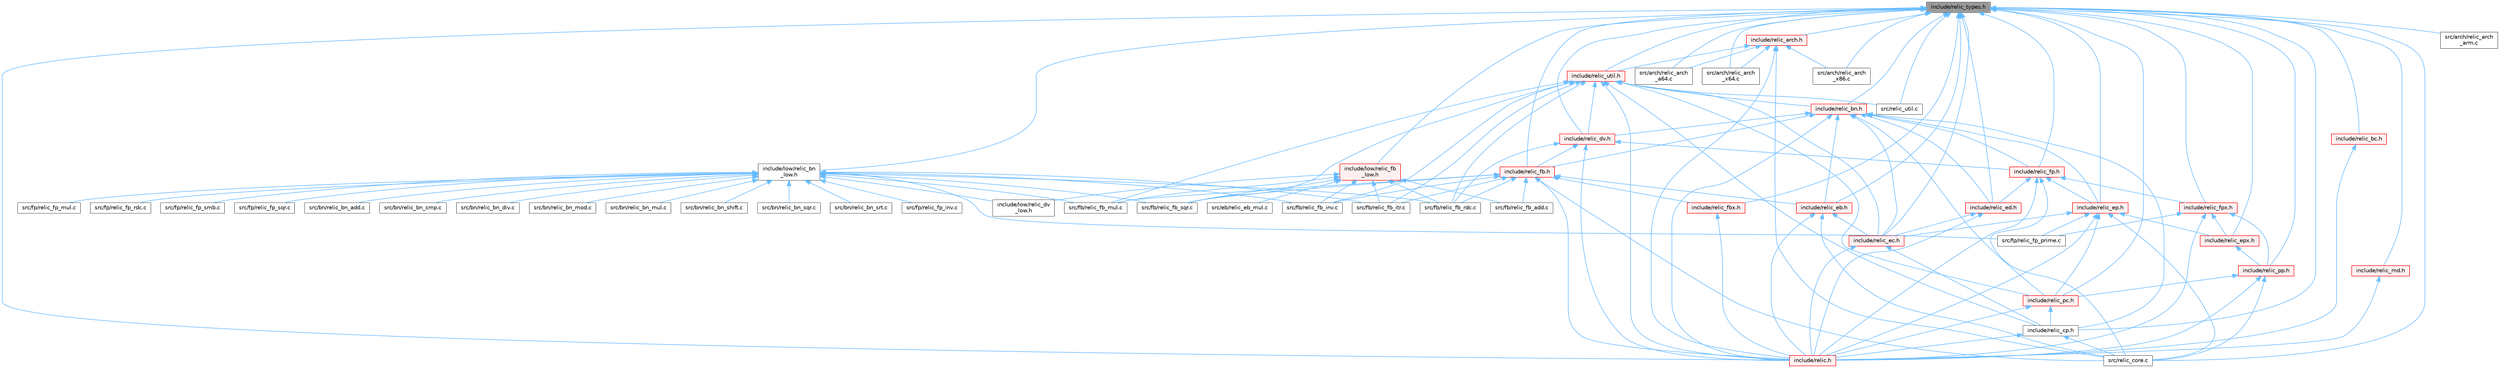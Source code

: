 digraph "include/relic_types.h"
{
 // LATEX_PDF_SIZE
  bgcolor="transparent";
  edge [fontname=Helvetica,fontsize=10,labelfontname=Helvetica,labelfontsize=10];
  node [fontname=Helvetica,fontsize=10,shape=box,height=0.2,width=0.4];
  Node1 [id="Node000001",label="include/relic_types.h",height=0.2,width=0.4,color="gray40", fillcolor="grey60", style="filled", fontcolor="black",tooltip=" "];
  Node1 -> Node2 [id="edge1_Node000001_Node000002",dir="back",color="steelblue1",style="solid",tooltip=" "];
  Node2 [id="Node000002",label="include/low/relic_bn\l_low.h",height=0.2,width=0.4,color="grey40", fillcolor="white", style="filled",URL="$de/dcb/relic__bn__low_8h.html",tooltip=" "];
  Node2 -> Node3 [id="edge2_Node000002_Node000003",dir="back",color="steelblue1",style="solid",tooltip=" "];
  Node3 [id="Node000003",label="include/low/relic_dv\l_low.h",height=0.2,width=0.4,color="grey40", fillcolor="white", style="filled",URL="$d0/d2b/relic__dv__low_8h.html",tooltip=" "];
  Node2 -> Node4 [id="edge3_Node000002_Node000004",dir="back",color="steelblue1",style="solid",tooltip=" "];
  Node4 [id="Node000004",label="src/bn/relic_bn_add.c",height=0.2,width=0.4,color="grey40", fillcolor="white", style="filled",URL="$d3/d2f/relic__bn__add_8c.html",tooltip=" "];
  Node2 -> Node5 [id="edge4_Node000002_Node000005",dir="back",color="steelblue1",style="solid",tooltip=" "];
  Node5 [id="Node000005",label="src/bn/relic_bn_cmp.c",height=0.2,width=0.4,color="grey40", fillcolor="white", style="filled",URL="$db/dc3/relic__bn__cmp_8c.html",tooltip=" "];
  Node2 -> Node6 [id="edge5_Node000002_Node000006",dir="back",color="steelblue1",style="solid",tooltip=" "];
  Node6 [id="Node000006",label="src/bn/relic_bn_div.c",height=0.2,width=0.4,color="grey40", fillcolor="white", style="filled",URL="$dd/d17/relic__bn__div_8c.html",tooltip=" "];
  Node2 -> Node7 [id="edge6_Node000002_Node000007",dir="back",color="steelblue1",style="solid",tooltip=" "];
  Node7 [id="Node000007",label="src/bn/relic_bn_mod.c",height=0.2,width=0.4,color="grey40", fillcolor="white", style="filled",URL="$dd/d71/relic__bn__mod_8c.html",tooltip=" "];
  Node2 -> Node8 [id="edge7_Node000002_Node000008",dir="back",color="steelblue1",style="solid",tooltip=" "];
  Node8 [id="Node000008",label="src/bn/relic_bn_mul.c",height=0.2,width=0.4,color="grey40", fillcolor="white", style="filled",URL="$d7/dd6/relic__bn__mul_8c.html",tooltip=" "];
  Node2 -> Node9 [id="edge8_Node000002_Node000009",dir="back",color="steelblue1",style="solid",tooltip=" "];
  Node9 [id="Node000009",label="src/bn/relic_bn_shift.c",height=0.2,width=0.4,color="grey40", fillcolor="white", style="filled",URL="$db/d6e/relic__bn__shift_8c.html",tooltip=" "];
  Node2 -> Node10 [id="edge9_Node000002_Node000010",dir="back",color="steelblue1",style="solid",tooltip=" "];
  Node10 [id="Node000010",label="src/bn/relic_bn_sqr.c",height=0.2,width=0.4,color="grey40", fillcolor="white", style="filled",URL="$de/dec/relic__bn__sqr_8c.html",tooltip=" "];
  Node2 -> Node11 [id="edge10_Node000002_Node000011",dir="back",color="steelblue1",style="solid",tooltip=" "];
  Node11 [id="Node000011",label="src/bn/relic_bn_srt.c",height=0.2,width=0.4,color="grey40", fillcolor="white", style="filled",URL="$d9/d72/relic__bn__srt_8c.html",tooltip=" "];
  Node2 -> Node12 [id="edge11_Node000002_Node000012",dir="back",color="steelblue1",style="solid",tooltip=" "];
  Node12 [id="Node000012",label="src/fb/relic_fb_inv.c",height=0.2,width=0.4,color="grey40", fillcolor="white", style="filled",URL="$d2/dcb/relic__fb__inv_8c.html",tooltip=" "];
  Node2 -> Node13 [id="edge12_Node000002_Node000013",dir="back",color="steelblue1",style="solid",tooltip=" "];
  Node13 [id="Node000013",label="src/fb/relic_fb_itr.c",height=0.2,width=0.4,color="grey40", fillcolor="white", style="filled",URL="$d8/d31/relic__fb__itr_8c.html",tooltip=" "];
  Node2 -> Node14 [id="edge13_Node000002_Node000014",dir="back",color="steelblue1",style="solid",tooltip=" "];
  Node14 [id="Node000014",label="src/fb/relic_fb_mul.c",height=0.2,width=0.4,color="grey40", fillcolor="white", style="filled",URL="$d9/d83/relic__fb__mul_8c.html",tooltip=" "];
  Node2 -> Node15 [id="edge14_Node000002_Node000015",dir="back",color="steelblue1",style="solid",tooltip=" "];
  Node15 [id="Node000015",label="src/fb/relic_fb_rdc.c",height=0.2,width=0.4,color="grey40", fillcolor="white", style="filled",URL="$db/da5/relic__fb__rdc_8c.html",tooltip=" "];
  Node2 -> Node16 [id="edge15_Node000002_Node000016",dir="back",color="steelblue1",style="solid",tooltip=" "];
  Node16 [id="Node000016",label="src/fb/relic_fb_sqr.c",height=0.2,width=0.4,color="grey40", fillcolor="white", style="filled",URL="$d8/d0b/relic__fb__sqr_8c.html",tooltip=" "];
  Node2 -> Node17 [id="edge16_Node000002_Node000017",dir="back",color="steelblue1",style="solid",tooltip=" "];
  Node17 [id="Node000017",label="src/fp/relic_fp_inv.c",height=0.2,width=0.4,color="grey40", fillcolor="white", style="filled",URL="$d1/d05/relic__fp__inv_8c.html",tooltip=" "];
  Node2 -> Node18 [id="edge17_Node000002_Node000018",dir="back",color="steelblue1",style="solid",tooltip=" "];
  Node18 [id="Node000018",label="src/fp/relic_fp_mul.c",height=0.2,width=0.4,color="grey40", fillcolor="white", style="filled",URL="$dc/d9d/relic__fp__mul_8c.html",tooltip=" "];
  Node2 -> Node19 [id="edge18_Node000002_Node000019",dir="back",color="steelblue1",style="solid",tooltip=" "];
  Node19 [id="Node000019",label="src/fp/relic_fp_prime.c",height=0.2,width=0.4,color="grey40", fillcolor="white", style="filled",URL="$d9/dbf/relic__fp__prime_8c.html",tooltip=" "];
  Node2 -> Node20 [id="edge19_Node000002_Node000020",dir="back",color="steelblue1",style="solid",tooltip=" "];
  Node20 [id="Node000020",label="src/fp/relic_fp_rdc.c",height=0.2,width=0.4,color="grey40", fillcolor="white", style="filled",URL="$d2/dce/relic__fp__rdc_8c.html",tooltip=" "];
  Node2 -> Node21 [id="edge20_Node000002_Node000021",dir="back",color="steelblue1",style="solid",tooltip=" "];
  Node21 [id="Node000021",label="src/fp/relic_fp_smb.c",height=0.2,width=0.4,color="grey40", fillcolor="white", style="filled",URL="$da/dc0/relic__fp__smb_8c.html",tooltip=" "];
  Node2 -> Node22 [id="edge21_Node000002_Node000022",dir="back",color="steelblue1",style="solid",tooltip=" "];
  Node22 [id="Node000022",label="src/fp/relic_fp_sqr.c",height=0.2,width=0.4,color="grey40", fillcolor="white", style="filled",URL="$dc/ddb/relic__fp__sqr_8c.html",tooltip=" "];
  Node1 -> Node23 [id="edge22_Node000001_Node000023",dir="back",color="steelblue1",style="solid",tooltip=" "];
  Node23 [id="Node000023",label="include/low/relic_fb\l_low.h",height=0.2,width=0.4,color="red", fillcolor="#FFF0F0", style="filled",URL="$d0/d10/relic__fb__low_8h.html",tooltip=" "];
  Node23 -> Node3 [id="edge23_Node000023_Node000003",dir="back",color="steelblue1",style="solid",tooltip=" "];
  Node23 -> Node24 [id="edge24_Node000023_Node000024",dir="back",color="steelblue1",style="solid",tooltip=" "];
  Node24 [id="Node000024",label="src/eb/relic_eb_mul.c",height=0.2,width=0.4,color="grey40", fillcolor="white", style="filled",URL="$d8/d41/relic__eb__mul_8c.html",tooltip=" "];
  Node23 -> Node25 [id="edge25_Node000023_Node000025",dir="back",color="steelblue1",style="solid",tooltip=" "];
  Node25 [id="Node000025",label="src/fb/relic_fb_add.c",height=0.2,width=0.4,color="grey40", fillcolor="white", style="filled",URL="$d0/d4b/relic__fb__add_8c.html",tooltip=" "];
  Node23 -> Node12 [id="edge26_Node000023_Node000012",dir="back",color="steelblue1",style="solid",tooltip=" "];
  Node23 -> Node13 [id="edge27_Node000023_Node000013",dir="back",color="steelblue1",style="solid",tooltip=" "];
  Node23 -> Node14 [id="edge28_Node000023_Node000014",dir="back",color="steelblue1",style="solid",tooltip=" "];
  Node23 -> Node15 [id="edge29_Node000023_Node000015",dir="back",color="steelblue1",style="solid",tooltip=" "];
  Node23 -> Node16 [id="edge30_Node000023_Node000016",dir="back",color="steelblue1",style="solid",tooltip=" "];
  Node1 -> Node34 [id="edge31_Node000001_Node000034",dir="back",color="steelblue1",style="solid",tooltip=" "];
  Node34 [id="Node000034",label="include/relic.h",height=0.2,width=0.4,color="red", fillcolor="#FFF0F0", style="filled",URL="$d0/d17/relic_8h.html",tooltip=" "];
  Node1 -> Node67 [id="edge32_Node000001_Node000067",dir="back",color="steelblue1",style="solid",tooltip=" "];
  Node67 [id="Node000067",label="include/relic_arch.h",height=0.2,width=0.4,color="red", fillcolor="#FFF0F0", style="filled",URL="$d7/d48/relic__arch_8h.html",tooltip=" "];
  Node67 -> Node34 [id="edge33_Node000067_Node000034",dir="back",color="steelblue1",style="solid",tooltip=" "];
  Node67 -> Node68 [id="edge34_Node000067_Node000068",dir="back",color="steelblue1",style="solid",tooltip=" "];
  Node68 [id="Node000068",label="include/relic_util.h",height=0.2,width=0.4,color="red", fillcolor="#FFF0F0", style="filled",URL="$d1/d8d/relic__util_8h.html",tooltip=" "];
  Node68 -> Node34 [id="edge35_Node000068_Node000034",dir="back",color="steelblue1",style="solid",tooltip=" "];
  Node68 -> Node300 [id="edge36_Node000068_Node000300",dir="back",color="steelblue1",style="solid",tooltip=" "];
  Node300 [id="Node000300",label="include/relic_bn.h",height=0.2,width=0.4,color="red", fillcolor="#FFF0F0", style="filled",URL="$d2/df6/relic__bn_8h.html",tooltip=" "];
  Node300 -> Node34 [id="edge37_Node000300_Node000034",dir="back",color="steelblue1",style="solid",tooltip=" "];
  Node300 -> Node301 [id="edge38_Node000300_Node000301",dir="back",color="steelblue1",style="solid",tooltip=" "];
  Node301 [id="Node000301",label="include/relic_cp.h",height=0.2,width=0.4,color="grey40", fillcolor="white", style="filled",URL="$d0/d62/relic__cp_8h.html",tooltip=" "];
  Node301 -> Node34 [id="edge39_Node000301_Node000034",dir="back",color="steelblue1",style="solid",tooltip=" "];
  Node301 -> Node75 [id="edge40_Node000301_Node000075",dir="back",color="steelblue1",style="solid",tooltip=" "];
  Node75 [id="Node000075",label="src/relic_core.c",height=0.2,width=0.4,color="grey40", fillcolor="white", style="filled",URL="$db/d4a/relic__core_8c.html",tooltip=" "];
  Node300 -> Node302 [id="edge41_Node000300_Node000302",dir="back",color="steelblue1",style="solid",tooltip=" "];
  Node302 [id="Node000302",label="include/relic_dv.h",height=0.2,width=0.4,color="red", fillcolor="#FFF0F0", style="filled",URL="$d3/d30/relic__dv_8h.html",tooltip=" "];
  Node302 -> Node34 [id="edge42_Node000302_Node000034",dir="back",color="steelblue1",style="solid",tooltip=" "];
  Node302 -> Node303 [id="edge43_Node000302_Node000303",dir="back",color="steelblue1",style="solid",tooltip=" "];
  Node303 [id="Node000303",label="include/relic_fb.h",height=0.2,width=0.4,color="red", fillcolor="#FFF0F0", style="filled",URL="$dc/de1/relic__fb_8h.html",tooltip=" "];
  Node303 -> Node34 [id="edge44_Node000303_Node000034",dir="back",color="steelblue1",style="solid",tooltip=" "];
  Node303 -> Node304 [id="edge45_Node000303_Node000304",dir="back",color="steelblue1",style="solid",tooltip=" "];
  Node304 [id="Node000304",label="include/relic_eb.h",height=0.2,width=0.4,color="red", fillcolor="#FFF0F0", style="filled",URL="$d0/d24/relic__eb_8h.html",tooltip=" "];
  Node304 -> Node34 [id="edge46_Node000304_Node000034",dir="back",color="steelblue1",style="solid",tooltip=" "];
  Node304 -> Node305 [id="edge47_Node000304_Node000305",dir="back",color="steelblue1",style="solid",tooltip=" "];
  Node305 [id="Node000305",label="include/relic_ec.h",height=0.2,width=0.4,color="red", fillcolor="#FFF0F0", style="filled",URL="$de/d2e/relic__ec_8h.html",tooltip=" "];
  Node305 -> Node34 [id="edge48_Node000305_Node000034",dir="back",color="steelblue1",style="solid",tooltip=" "];
  Node305 -> Node301 [id="edge49_Node000305_Node000301",dir="back",color="steelblue1",style="solid",tooltip=" "];
  Node304 -> Node75 [id="edge50_Node000304_Node000075",dir="back",color="steelblue1",style="solid",tooltip=" "];
  Node303 -> Node306 [id="edge51_Node000303_Node000306",dir="back",color="steelblue1",style="solid",tooltip=" "];
  Node306 [id="Node000306",label="include/relic_fbx.h",height=0.2,width=0.4,color="red", fillcolor="#FFF0F0", style="filled",URL="$d6/d20/relic__fbx_8h.html",tooltip=" "];
  Node306 -> Node34 [id="edge52_Node000306_Node000034",dir="back",color="steelblue1",style="solid",tooltip=" "];
  Node303 -> Node25 [id="edge53_Node000303_Node000025",dir="back",color="steelblue1",style="solid",tooltip=" "];
  Node303 -> Node12 [id="edge54_Node000303_Node000012",dir="back",color="steelblue1",style="solid",tooltip=" "];
  Node303 -> Node13 [id="edge55_Node000303_Node000013",dir="back",color="steelblue1",style="solid",tooltip=" "];
  Node303 -> Node14 [id="edge56_Node000303_Node000014",dir="back",color="steelblue1",style="solid",tooltip=" "];
  Node303 -> Node15 [id="edge57_Node000303_Node000015",dir="back",color="steelblue1",style="solid",tooltip=" "];
  Node303 -> Node16 [id="edge58_Node000303_Node000016",dir="back",color="steelblue1",style="solid",tooltip=" "];
  Node303 -> Node75 [id="edge59_Node000303_Node000075",dir="back",color="steelblue1",style="solid",tooltip=" "];
  Node302 -> Node307 [id="edge60_Node000302_Node000307",dir="back",color="steelblue1",style="solid",tooltip=" "];
  Node307 [id="Node000307",label="include/relic_fp.h",height=0.2,width=0.4,color="red", fillcolor="#FFF0F0", style="filled",URL="$d5/dfa/relic__fp_8h.html",tooltip=" "];
  Node307 -> Node34 [id="edge61_Node000307_Node000034",dir="back",color="steelblue1",style="solid",tooltip=" "];
  Node307 -> Node308 [id="edge62_Node000307_Node000308",dir="back",color="steelblue1",style="solid",tooltip=" "];
  Node308 [id="Node000308",label="include/relic_ed.h",height=0.2,width=0.4,color="red", fillcolor="#FFF0F0", style="filled",URL="$d6/d6d/relic__ed_8h.html",tooltip=" "];
  Node308 -> Node34 [id="edge63_Node000308_Node000034",dir="back",color="steelblue1",style="solid",tooltip=" "];
  Node308 -> Node305 [id="edge64_Node000308_Node000305",dir="back",color="steelblue1",style="solid",tooltip=" "];
  Node307 -> Node309 [id="edge65_Node000307_Node000309",dir="back",color="steelblue1",style="solid",tooltip=" "];
  Node309 [id="Node000309",label="include/relic_ep.h",height=0.2,width=0.4,color="red", fillcolor="#FFF0F0", style="filled",URL="$d3/df7/relic__ep_8h.html",tooltip=" "];
  Node309 -> Node34 [id="edge66_Node000309_Node000034",dir="back",color="steelblue1",style="solid",tooltip=" "];
  Node309 -> Node305 [id="edge67_Node000309_Node000305",dir="back",color="steelblue1",style="solid",tooltip=" "];
  Node309 -> Node310 [id="edge68_Node000309_Node000310",dir="back",color="steelblue1",style="solid",tooltip=" "];
  Node310 [id="Node000310",label="include/relic_epx.h",height=0.2,width=0.4,color="red", fillcolor="#FFF0F0", style="filled",URL="$d9/d7d/relic__epx_8h.html",tooltip=" "];
  Node310 -> Node311 [id="edge69_Node000310_Node000311",dir="back",color="steelblue1",style="solid",tooltip=" "];
  Node311 [id="Node000311",label="include/relic_pp.h",height=0.2,width=0.4,color="red", fillcolor="#FFF0F0", style="filled",URL="$d1/d95/relic__pp_8h.html",tooltip=" "];
  Node311 -> Node34 [id="edge70_Node000311_Node000034",dir="back",color="steelblue1",style="solid",tooltip=" "];
  Node311 -> Node312 [id="edge71_Node000311_Node000312",dir="back",color="steelblue1",style="solid",tooltip=" "];
  Node312 [id="Node000312",label="include/relic_pc.h",height=0.2,width=0.4,color="red", fillcolor="#FFF0F0", style="filled",URL="$df/d3f/relic__pc_8h.html",tooltip=" "];
  Node312 -> Node34 [id="edge72_Node000312_Node000034",dir="back",color="steelblue1",style="solid",tooltip=" "];
  Node312 -> Node301 [id="edge73_Node000312_Node000301",dir="back",color="steelblue1",style="solid",tooltip=" "];
  Node311 -> Node75 [id="edge74_Node000311_Node000075",dir="back",color="steelblue1",style="solid",tooltip=" "];
  Node309 -> Node312 [id="edge75_Node000309_Node000312",dir="back",color="steelblue1",style="solid",tooltip=" "];
  Node309 -> Node19 [id="edge76_Node000309_Node000019",dir="back",color="steelblue1",style="solid",tooltip=" "];
  Node309 -> Node75 [id="edge77_Node000309_Node000075",dir="back",color="steelblue1",style="solid",tooltip=" "];
  Node307 -> Node314 [id="edge78_Node000307_Node000314",dir="back",color="steelblue1",style="solid",tooltip=" "];
  Node314 [id="Node000314",label="include/relic_fpx.h",height=0.2,width=0.4,color="red", fillcolor="#FFF0F0", style="filled",URL="$d9/d17/relic__fpx_8h.html",tooltip=" "];
  Node314 -> Node34 [id="edge79_Node000314_Node000034",dir="back",color="steelblue1",style="solid",tooltip=" "];
  Node314 -> Node310 [id="edge80_Node000314_Node000310",dir="back",color="steelblue1",style="solid",tooltip=" "];
  Node314 -> Node311 [id="edge81_Node000314_Node000311",dir="back",color="steelblue1",style="solid",tooltip=" "];
  Node314 -> Node19 [id="edge82_Node000314_Node000019",dir="back",color="steelblue1",style="solid",tooltip=" "];
  Node307 -> Node75 [id="edge83_Node000307_Node000075",dir="back",color="steelblue1",style="solid",tooltip=" "];
  Node302 -> Node15 [id="edge84_Node000302_Node000015",dir="back",color="steelblue1",style="solid",tooltip=" "];
  Node300 -> Node304 [id="edge85_Node000300_Node000304",dir="back",color="steelblue1",style="solid",tooltip=" "];
  Node300 -> Node305 [id="edge86_Node000300_Node000305",dir="back",color="steelblue1",style="solid",tooltip=" "];
  Node300 -> Node308 [id="edge87_Node000300_Node000308",dir="back",color="steelblue1",style="solid",tooltip=" "];
  Node300 -> Node309 [id="edge88_Node000300_Node000309",dir="back",color="steelblue1",style="solid",tooltip=" "];
  Node300 -> Node303 [id="edge89_Node000300_Node000303",dir="back",color="steelblue1",style="solid",tooltip=" "];
  Node300 -> Node307 [id="edge90_Node000300_Node000307",dir="back",color="steelblue1",style="solid",tooltip=" "];
  Node300 -> Node312 [id="edge91_Node000300_Node000312",dir="back",color="steelblue1",style="solid",tooltip=" "];
  Node68 -> Node301 [id="edge92_Node000068_Node000301",dir="back",color="steelblue1",style="solid",tooltip=" "];
  Node68 -> Node302 [id="edge93_Node000068_Node000302",dir="back",color="steelblue1",style="solid",tooltip=" "];
  Node68 -> Node305 [id="edge94_Node000068_Node000305",dir="back",color="steelblue1",style="solid",tooltip=" "];
  Node68 -> Node312 [id="edge95_Node000068_Node000312",dir="back",color="steelblue1",style="solid",tooltip=" "];
  Node68 -> Node12 [id="edge96_Node000068_Node000012",dir="back",color="steelblue1",style="solid",tooltip=" "];
  Node68 -> Node13 [id="edge97_Node000068_Node000013",dir="back",color="steelblue1",style="solid",tooltip=" "];
  Node68 -> Node14 [id="edge98_Node000068_Node000014",dir="back",color="steelblue1",style="solid",tooltip=" "];
  Node68 -> Node15 [id="edge99_Node000068_Node000015",dir="back",color="steelblue1",style="solid",tooltip=" "];
  Node68 -> Node16 [id="edge100_Node000068_Node000016",dir="back",color="steelblue1",style="solid",tooltip=" "];
  Node68 -> Node297 [id="edge101_Node000068_Node000297",dir="back",color="steelblue1",style="solid",tooltip=" "];
  Node297 [id="Node000297",label="src/relic_util.c",height=0.2,width=0.4,color="grey40", fillcolor="white", style="filled",URL="$d4/d36/relic__util_8c.html",tooltip=" "];
  Node67 -> Node77 [id="edge102_Node000067_Node000077",dir="back",color="steelblue1",style="solid",tooltip=" "];
  Node77 [id="Node000077",label="src/arch/relic_arch\l_a64.c",height=0.2,width=0.4,color="grey40", fillcolor="white", style="filled",URL="$dc/d62/relic__arch__a64_8c.html",tooltip=" "];
  Node67 -> Node79 [id="edge103_Node000067_Node000079",dir="back",color="steelblue1",style="solid",tooltip=" "];
  Node79 [id="Node000079",label="src/arch/relic_arch\l_x64.c",height=0.2,width=0.4,color="grey40", fillcolor="white", style="filled",URL="$d7/d4a/relic__arch__x64_8c.html",tooltip=" "];
  Node67 -> Node80 [id="edge104_Node000067_Node000080",dir="back",color="steelblue1",style="solid",tooltip=" "];
  Node80 [id="Node000080",label="src/arch/relic_arch\l_x86.c",height=0.2,width=0.4,color="grey40", fillcolor="white", style="filled",URL="$de/d1a/relic__arch__x86_8c.html",tooltip=" "];
  Node67 -> Node75 [id="edge105_Node000067_Node000075",dir="back",color="steelblue1",style="solid",tooltip=" "];
  Node1 -> Node318 [id="edge106_Node000001_Node000318",dir="back",color="steelblue1",style="solid",tooltip=" "];
  Node318 [id="Node000318",label="include/relic_bc.h",height=0.2,width=0.4,color="red", fillcolor="#FFF0F0", style="filled",URL="$d6/db1/relic__bc_8h.html",tooltip=" "];
  Node318 -> Node34 [id="edge107_Node000318_Node000034",dir="back",color="steelblue1",style="solid",tooltip=" "];
  Node1 -> Node300 [id="edge108_Node000001_Node000300",dir="back",color="steelblue1",style="solid",tooltip=" "];
  Node1 -> Node301 [id="edge109_Node000001_Node000301",dir="back",color="steelblue1",style="solid",tooltip=" "];
  Node1 -> Node302 [id="edge110_Node000001_Node000302",dir="back",color="steelblue1",style="solid",tooltip=" "];
  Node1 -> Node304 [id="edge111_Node000001_Node000304",dir="back",color="steelblue1",style="solid",tooltip=" "];
  Node1 -> Node305 [id="edge112_Node000001_Node000305",dir="back",color="steelblue1",style="solid",tooltip=" "];
  Node1 -> Node308 [id="edge113_Node000001_Node000308",dir="back",color="steelblue1",style="solid",tooltip=" "];
  Node1 -> Node309 [id="edge114_Node000001_Node000309",dir="back",color="steelblue1",style="solid",tooltip=" "];
  Node1 -> Node310 [id="edge115_Node000001_Node000310",dir="back",color="steelblue1",style="solid",tooltip=" "];
  Node1 -> Node303 [id="edge116_Node000001_Node000303",dir="back",color="steelblue1",style="solid",tooltip=" "];
  Node1 -> Node306 [id="edge117_Node000001_Node000306",dir="back",color="steelblue1",style="solid",tooltip=" "];
  Node1 -> Node307 [id="edge118_Node000001_Node000307",dir="back",color="steelblue1",style="solid",tooltip=" "];
  Node1 -> Node314 [id="edge119_Node000001_Node000314",dir="back",color="steelblue1",style="solid",tooltip=" "];
  Node1 -> Node319 [id="edge120_Node000001_Node000319",dir="back",color="steelblue1",style="solid",tooltip=" "];
  Node319 [id="Node000319",label="include/relic_md.h",height=0.2,width=0.4,color="red", fillcolor="#FFF0F0", style="filled",URL="$da/dbd/relic__md_8h.html",tooltip=" "];
  Node319 -> Node34 [id="edge121_Node000319_Node000034",dir="back",color="steelblue1",style="solid",tooltip=" "];
  Node1 -> Node312 [id="edge122_Node000001_Node000312",dir="back",color="steelblue1",style="solid",tooltip=" "];
  Node1 -> Node311 [id="edge123_Node000001_Node000311",dir="back",color="steelblue1",style="solid",tooltip=" "];
  Node1 -> Node68 [id="edge124_Node000001_Node000068",dir="back",color="steelblue1",style="solid",tooltip=" "];
  Node1 -> Node77 [id="edge125_Node000001_Node000077",dir="back",color="steelblue1",style="solid",tooltip=" "];
  Node1 -> Node320 [id="edge126_Node000001_Node000320",dir="back",color="steelblue1",style="solid",tooltip=" "];
  Node320 [id="Node000320",label="src/arch/relic_arch\l_arm.c",height=0.2,width=0.4,color="grey40", fillcolor="white", style="filled",URL="$d9/d4b/relic__arch__arm_8c.html",tooltip=" "];
  Node1 -> Node79 [id="edge127_Node000001_Node000079",dir="back",color="steelblue1",style="solid",tooltip=" "];
  Node1 -> Node80 [id="edge128_Node000001_Node000080",dir="back",color="steelblue1",style="solid",tooltip=" "];
  Node1 -> Node75 [id="edge129_Node000001_Node000075",dir="back",color="steelblue1",style="solid",tooltip=" "];
  Node1 -> Node297 [id="edge130_Node000001_Node000297",dir="back",color="steelblue1",style="solid",tooltip=" "];
}
